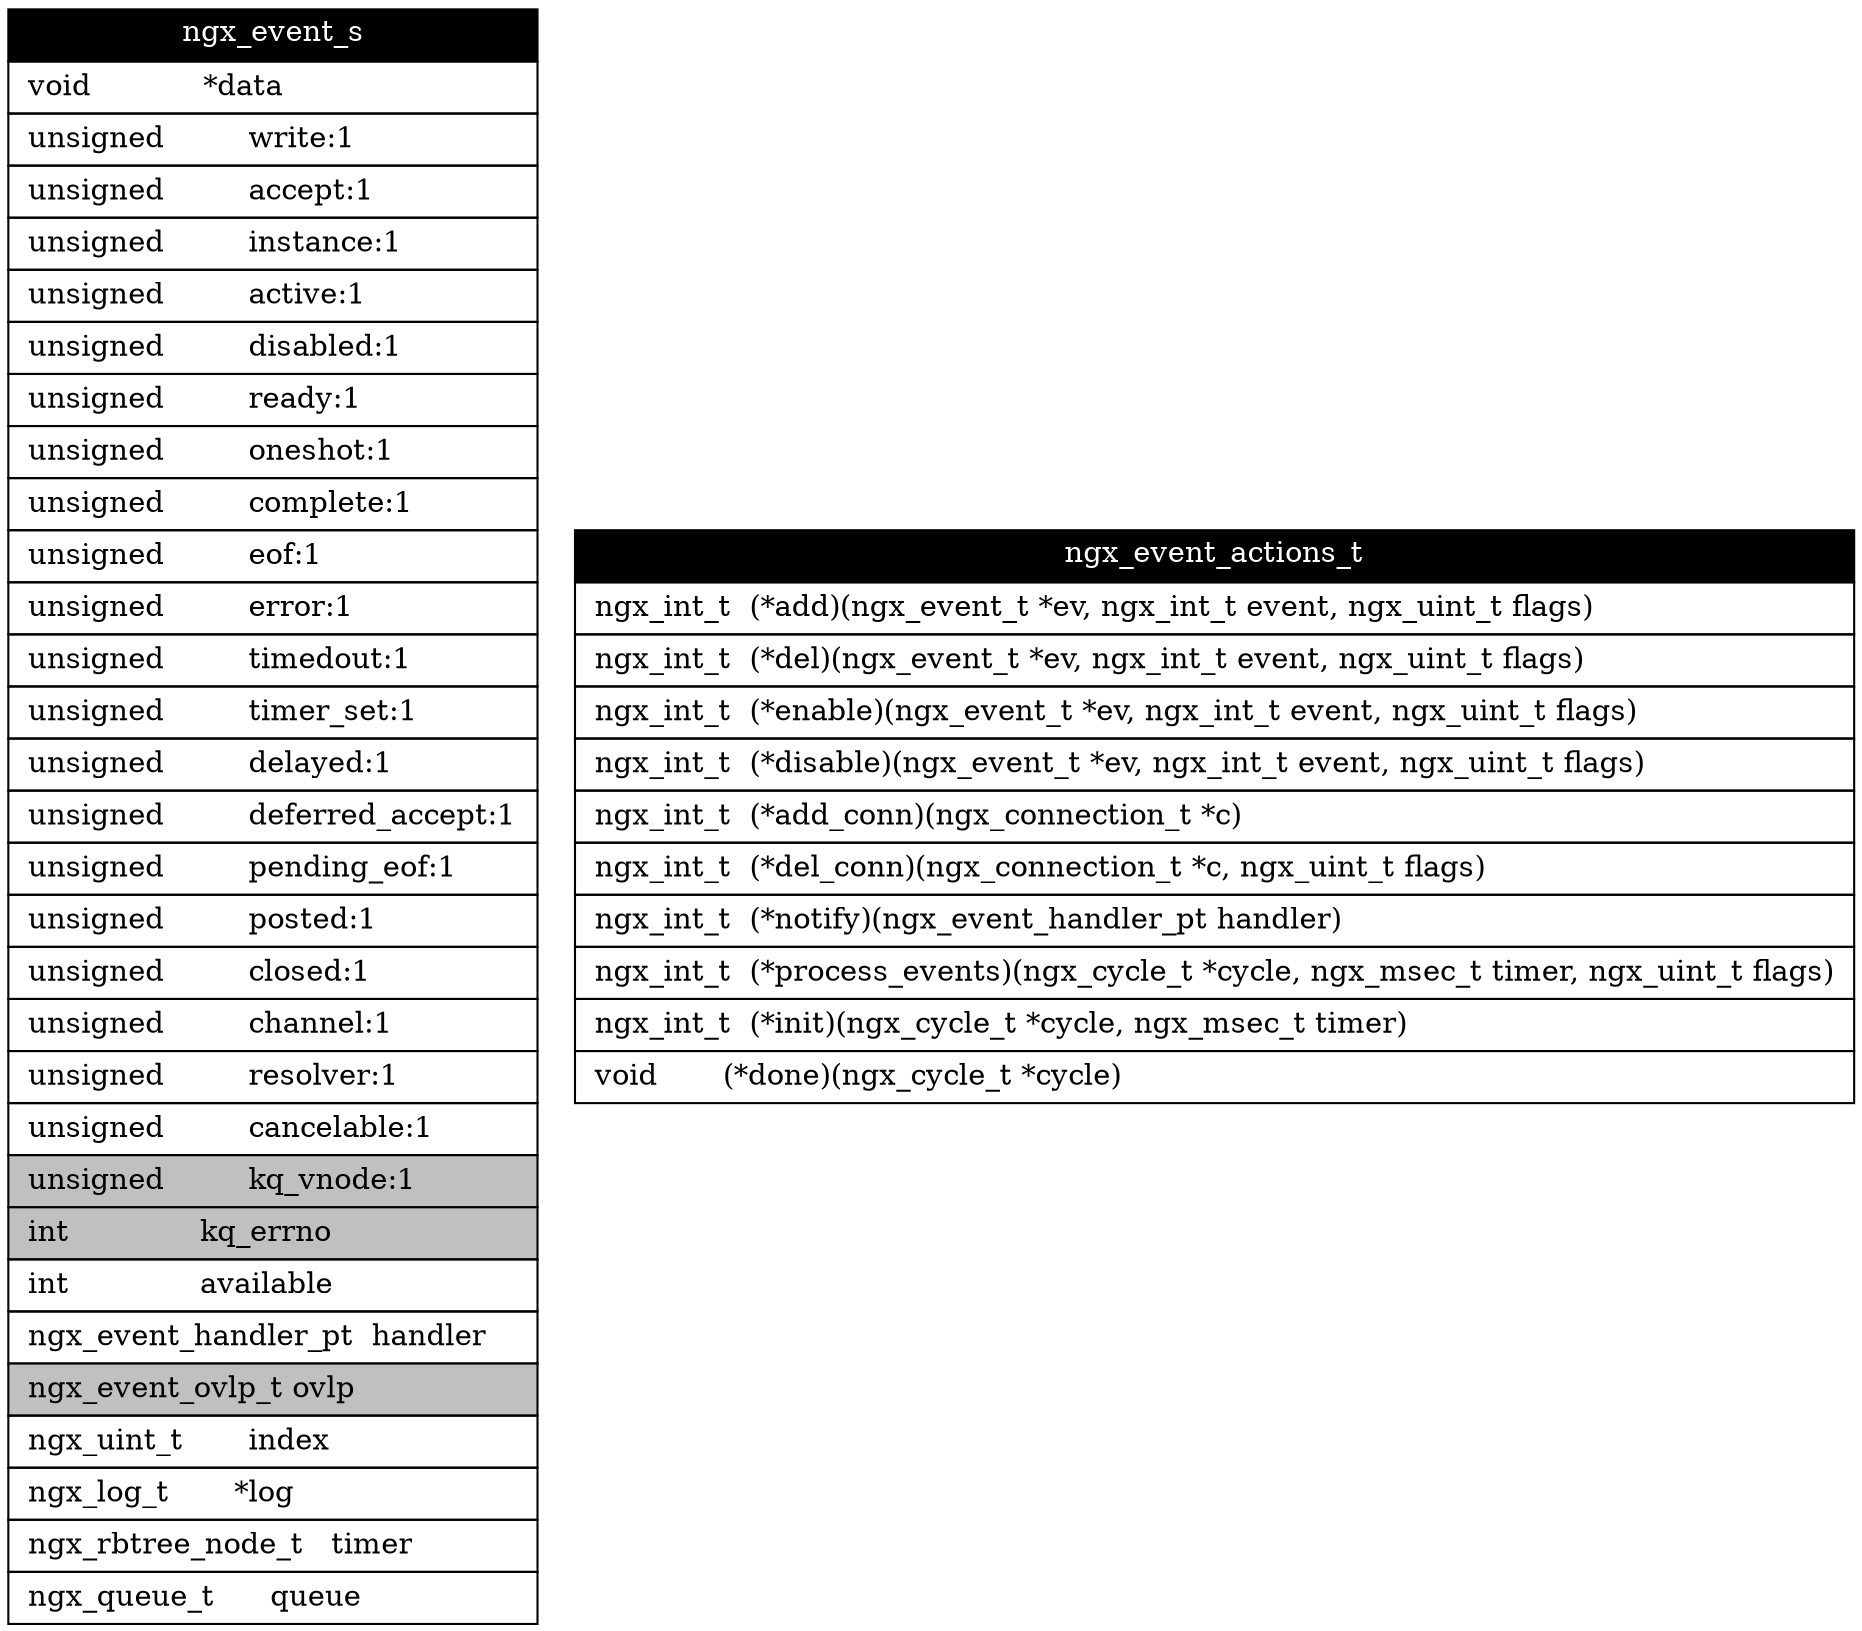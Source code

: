 digraph ngx_event {
    node [shape="none" margin=0]
    event [
        label=<<table border='0' cellspacing='0' cellborder='1' cellpadding='4'>
            <tr> <td bgcolor="black"> <font color="white">ngx_event_s </font></td> </tr>
            <tr> <td align="left"> void            *data </td> </tr>
            <tr> <td align="left"> unsigned         write:1 </td> </tr>
            <tr> <td align="left"> unsigned         accept:1 </td> </tr>
            <tr> <td align="left"> unsigned         instance:1 </td> </tr>
            <tr> <td align="left"> unsigned         active:1 </td> </tr>
            <tr> <td align="left"> unsigned         disabled:1 </td> </tr>
            <tr> <td align="left"> unsigned         ready:1 </td> </tr>
            <tr> <td align="left"> unsigned         oneshot:1 </td> </tr>
            <tr> <td align="left"> unsigned         complete:1 </td> </tr>
            <tr> <td align="left"> unsigned         eof:1 </td> </tr>
            <tr> <td align="left"> unsigned         error:1 </td> </tr>
            <tr> <td align="left"> unsigned         timedout:1 </td> </tr>
            <tr> <td align="left"> unsigned         timer_set:1 </td> </tr>
            <tr> <td align="left"> unsigned         delayed:1 </td> </tr>
            <tr> <td align="left"> unsigned         deferred_accept:1 </td> </tr>
            <tr> <td align="left"> unsigned         pending_eof:1 </td> </tr>
            <tr> <td align="left"> unsigned         posted:1 </td> </tr>
            <tr> <td align="left"> unsigned         closed:1 </td> </tr>
            <tr> <td align="left"> unsigned         channel:1 </td> </tr>
            <tr> <td align="left"> unsigned         resolver:1 </td> </tr>
            <tr> <td align="left"> unsigned         cancelable:1 </td> </tr>
            <tr> <td align="left" bgcolor="grey"> unsigned         kq_vnode:1 </td> </tr>
            <tr> <td align="left" bgcolor="grey"> int              kq_errno </td> </tr>
            <tr> <td align="left"> int              available </td> </tr>
            <tr> <td align="left"> ngx_event_handler_pt  handler </td> </tr>
            <tr> <td align="left" bgcolor="grey"> ngx_event_ovlp_t ovlp </td> </tr>
            <tr> <td align="left"> ngx_uint_t       index </td> </tr>
            <tr> <td align="left"> ngx_log_t       *log </td> </tr>
            <tr> <td align="left"> ngx_rbtree_node_t   timer </td> </tr>
            <tr> <td align="left"> ngx_queue_t      queue </td> </tr>
        </table>>
    ]

    ngx_event_actions_t [
        label=<<table border='0' cellspacing='0' cellborder='1' cellpadding='4'>
            <tr> <td bgcolor="black"> <font color="white">ngx_event_actions_t</font> </td> </tr>
            <tr> <td align="left"> ngx_int_t  (*add)(ngx_event_t *ev, ngx_int_t event, ngx_uint_t flags) </td> </tr>
            <tr> <td align="left"> ngx_int_t  (*del)(ngx_event_t *ev, ngx_int_t event, ngx_uint_t flags) </td> </tr>
            <tr> <td align="left"> ngx_int_t  (*enable)(ngx_event_t *ev, ngx_int_t event, ngx_uint_t flags) </td> </tr>
            <tr> <td align="left"> ngx_int_t  (*disable)(ngx_event_t *ev, ngx_int_t event, ngx_uint_t flags) </td> </tr>
            <tr> <td align="left"> ngx_int_t  (*add_conn)(ngx_connection_t *c) </td> </tr>
            <tr> <td align="left"> ngx_int_t  (*del_conn)(ngx_connection_t *c, ngx_uint_t flags) </td> </tr>
            <tr> <td align="left"> ngx_int_t  (*notify)(ngx_event_handler_pt handler) </td> </tr>
            <tr> <td align="left"> ngx_int_t  (*process_events)(ngx_cycle_t *cycle, ngx_msec_t timer, ngx_uint_t flags) </td> </tr>
            <tr> <td align="left"> ngx_int_t  (*init)(ngx_cycle_t *cycle, ngx_msec_t timer) </td> </tr>
            <tr> <td align="left"> void       (*done)(ngx_cycle_t *cycle) </td> </tr>
        </table>>
    ]

}
